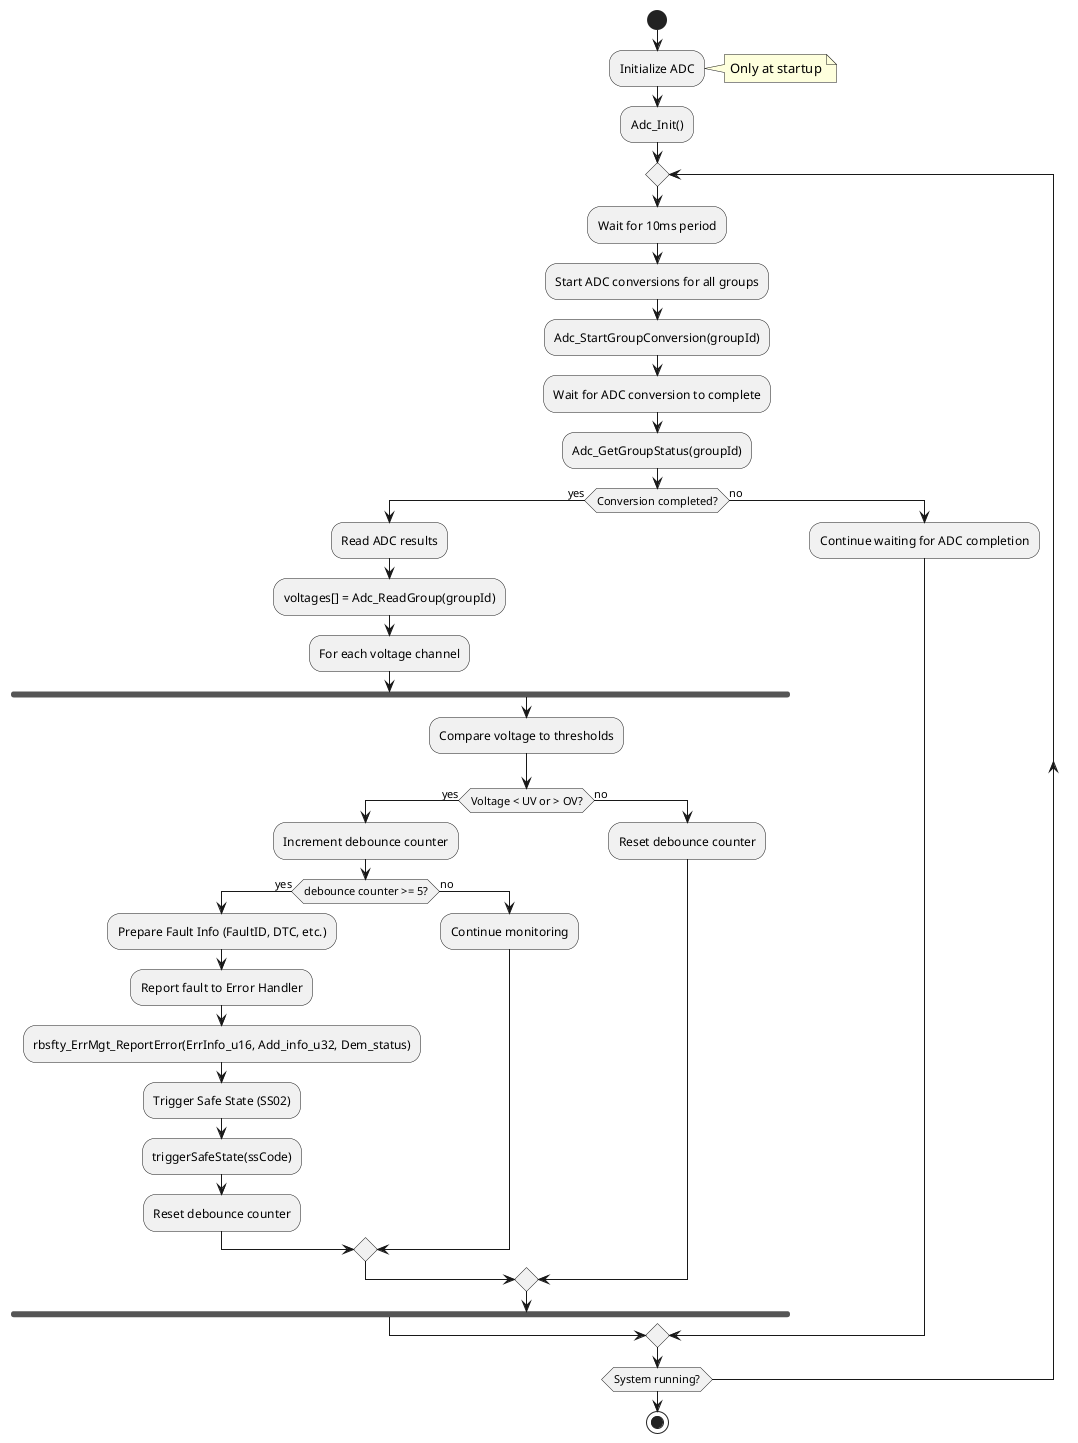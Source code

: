 @startuml
|cl_VoltMon|
start
 
:Initialize ADC;
note right: Only at startup
:Adc_Init();
 
repeat
    :Wait for 10ms period;
    :Start ADC conversions for all groups;
    :Adc_StartGroupConversion(groupId);
 
    :Wait for ADC conversion to complete;
    :Adc_GetGroupStatus(groupId);
 
    if (Conversion completed?) then (yes)
        :Read ADC results;
        :voltages[] = Adc_ReadGroup(groupId);
 
        :For each voltage channel;
        fork
            :Compare voltage to thresholds;
            if (Voltage < UV or > OV?) then (yes)
                :Increment debounce counter;
                if (debounce counter >= 5?) then (yes)
                    :Prepare Fault Info (FaultID, DTC, etc.);
                    :Report fault to Error Handler;
                    :rbsfty_ErrMgt_ReportError(ErrInfo_u16, Add_info_u32, Dem_status);
 
                    :Trigger Safe State (SS02);
                    :triggerSafeState(ssCode);
 
                    :Reset debounce counter;
                else (no)
                    :Continue monitoring;
                endif
            else (no)
                :Reset debounce counter;
            endif
        end fork
    else (no)
        :Continue waiting for ADC completion;
    endif
 
repeat while (System running?)
 
stop
@enduml